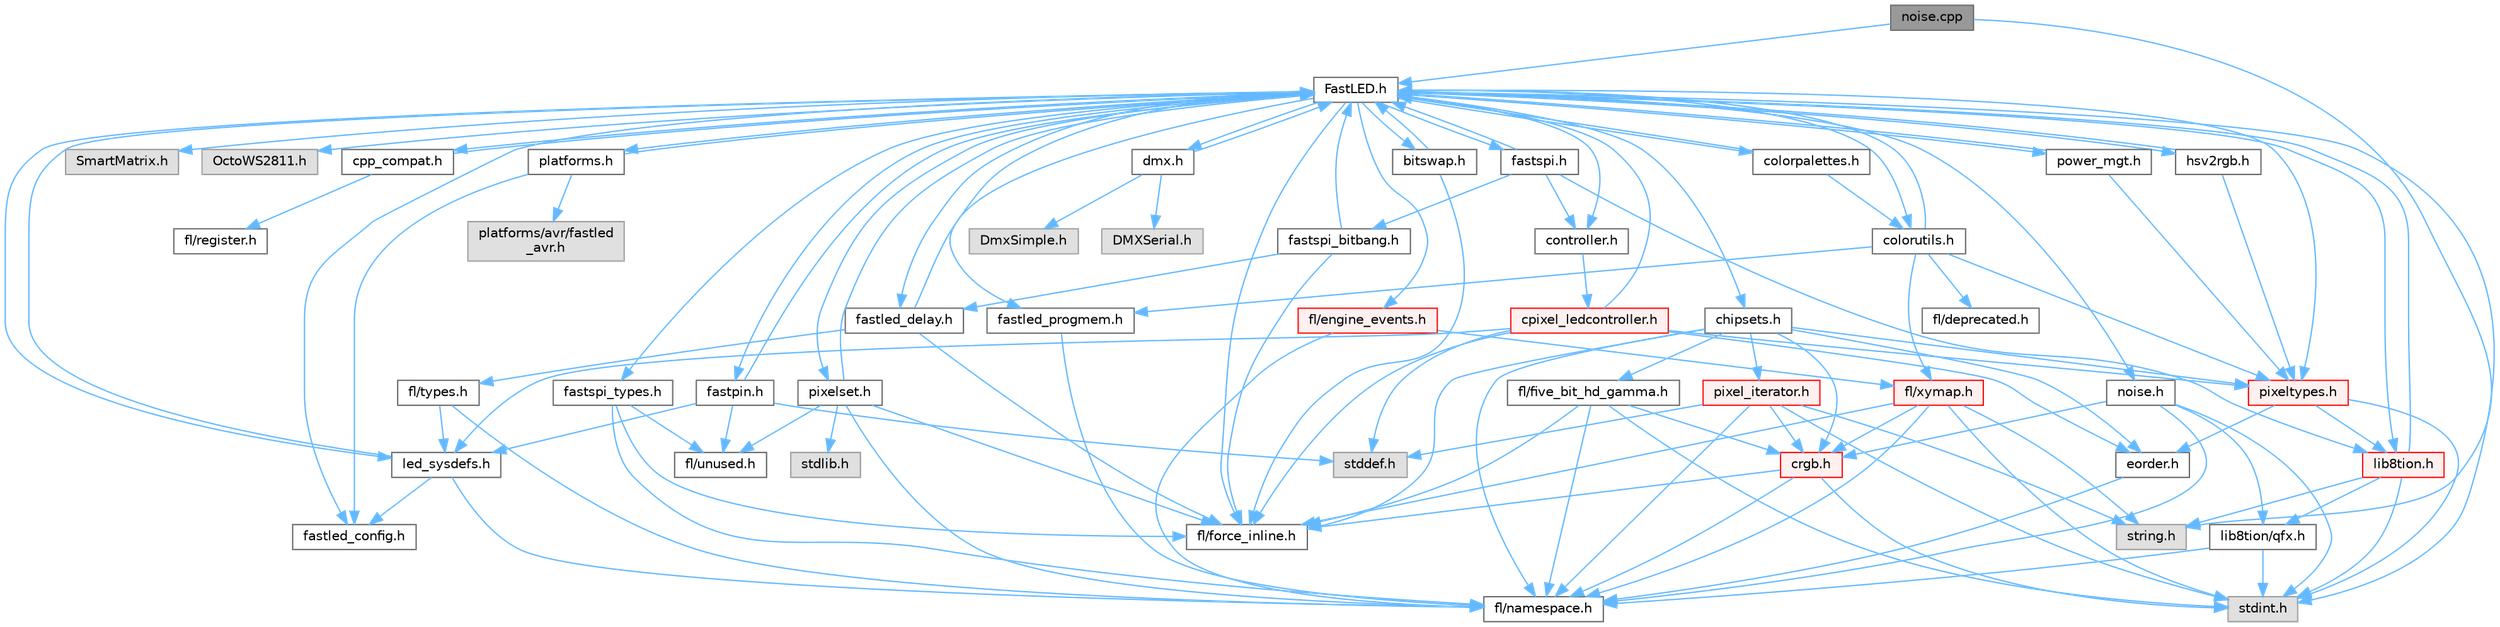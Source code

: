 digraph "noise.cpp"
{
 // INTERACTIVE_SVG=YES
 // LATEX_PDF_SIZE
  bgcolor="transparent";
  edge [fontname=Helvetica,fontsize=10,labelfontname=Helvetica,labelfontsize=10];
  node [fontname=Helvetica,fontsize=10,shape=box,height=0.2,width=0.4];
  Node1 [id="Node000001",label="noise.cpp",height=0.2,width=0.4,color="gray40", fillcolor="grey60", style="filled", fontcolor="black",tooltip="Functions to generate and fill arrays with noise."];
  Node1 -> Node2 [id="edge1_Node000001_Node000002",color="steelblue1",style="solid",tooltip=" "];
  Node2 [id="Node000002",label="string.h",height=0.2,width=0.4,color="grey60", fillcolor="#E0E0E0", style="filled",tooltip=" "];
  Node1 -> Node3 [id="edge2_Node000001_Node000003",color="steelblue1",style="solid",tooltip=" "];
  Node3 [id="Node000003",label="FastLED.h",height=0.2,width=0.4,color="grey40", fillcolor="white", style="filled",URL="$db/d97/_fast_l_e_d_8h.html",tooltip="central include file for FastLED, defines the CFastLED class/object"];
  Node3 -> Node4 [id="edge3_Node000003_Node000004",color="steelblue1",style="solid",tooltip=" "];
  Node4 [id="Node000004",label="stdint.h",height=0.2,width=0.4,color="grey60", fillcolor="#E0E0E0", style="filled",tooltip=" "];
  Node3 -> Node5 [id="edge4_Node000003_Node000005",color="steelblue1",style="solid",tooltip=" "];
  Node5 [id="Node000005",label="SmartMatrix.h",height=0.2,width=0.4,color="grey60", fillcolor="#E0E0E0", style="filled",tooltip=" "];
  Node3 -> Node6 [id="edge5_Node000003_Node000006",color="steelblue1",style="solid",tooltip=" "];
  Node6 [id="Node000006",label="OctoWS2811.h",height=0.2,width=0.4,color="grey60", fillcolor="#E0E0E0", style="filled",tooltip=" "];
  Node3 -> Node7 [id="edge6_Node000003_Node000007",color="steelblue1",style="solid",tooltip=" "];
  Node7 [id="Node000007",label="fl/force_inline.h",height=0.2,width=0.4,color="grey40", fillcolor="white", style="filled",URL="$d8/d2d/fl_2force__inline_8h.html",tooltip=" "];
  Node3 -> Node8 [id="edge7_Node000003_Node000008",color="steelblue1",style="solid",tooltip=" "];
  Node8 [id="Node000008",label="cpp_compat.h",height=0.2,width=0.4,color="grey40", fillcolor="white", style="filled",URL="$d9/d13/cpp__compat_8h.html",tooltip="Compatibility functions based on C++ version."];
  Node8 -> Node3 [id="edge8_Node000008_Node000003",color="steelblue1",style="solid",tooltip=" "];
  Node8 -> Node9 [id="edge9_Node000008_Node000009",color="steelblue1",style="solid",tooltip=" "];
  Node9 [id="Node000009",label="fl/register.h",height=0.2,width=0.4,color="grey40", fillcolor="white", style="filled",URL="$d8/dc1/fl_2register_8h.html",tooltip=" "];
  Node3 -> Node10 [id="edge10_Node000003_Node000010",color="steelblue1",style="solid",tooltip=" "];
  Node10 [id="Node000010",label="fastled_config.h",height=0.2,width=0.4,color="grey40", fillcolor="white", style="filled",URL="$d5/d11/fastled__config_8h.html",tooltip="Contains definitions that can be used to configure FastLED at compile time."];
  Node3 -> Node11 [id="edge11_Node000003_Node000011",color="steelblue1",style="solid",tooltip=" "];
  Node11 [id="Node000011",label="led_sysdefs.h",height=0.2,width=0.4,color="grey40", fillcolor="white", style="filled",URL="$d9/d3e/led__sysdefs_8h.html",tooltip="Determines which platform system definitions to include."];
  Node11 -> Node3 [id="edge12_Node000011_Node000003",color="steelblue1",style="solid",tooltip=" "];
  Node11 -> Node10 [id="edge13_Node000011_Node000010",color="steelblue1",style="solid",tooltip=" "];
  Node11 -> Node12 [id="edge14_Node000011_Node000012",color="steelblue1",style="solid",tooltip=" "];
  Node12 [id="Node000012",label="fl/namespace.h",height=0.2,width=0.4,color="grey40", fillcolor="white", style="filled",URL="$df/d2a/namespace_8h.html",tooltip="Implements the FastLED namespace macros."];
  Node3 -> Node13 [id="edge15_Node000003_Node000013",color="steelblue1",style="solid",tooltip=" "];
  Node13 [id="Node000013",label="fastled_delay.h",height=0.2,width=0.4,color="grey40", fillcolor="white", style="filled",URL="$d0/da8/fastled__delay_8h.html",tooltip="Utility functions and classes for managing delay cycles."];
  Node13 -> Node3 [id="edge16_Node000013_Node000003",color="steelblue1",style="solid",tooltip=" "];
  Node13 -> Node14 [id="edge17_Node000013_Node000014",color="steelblue1",style="solid",tooltip=" "];
  Node14 [id="Node000014",label="fl/types.h",height=0.2,width=0.4,color="grey40", fillcolor="white", style="filled",URL="$d7/da1/fl_2types_8h.html",tooltip=" "];
  Node14 -> Node11 [id="edge18_Node000014_Node000011",color="steelblue1",style="solid",tooltip=" "];
  Node14 -> Node12 [id="edge19_Node000014_Node000012",color="steelblue1",style="solid",tooltip=" "];
  Node13 -> Node7 [id="edge20_Node000013_Node000007",color="steelblue1",style="solid",tooltip=" "];
  Node3 -> Node15 [id="edge21_Node000003_Node000015",color="steelblue1",style="solid",tooltip=" "];
  Node15 [id="Node000015",label="bitswap.h",height=0.2,width=0.4,color="grey40", fillcolor="white", style="filled",URL="$de/ded/bitswap_8h.html",tooltip="Functions for doing a rotation of bits/bytes used by parallel output."];
  Node15 -> Node3 [id="edge22_Node000015_Node000003",color="steelblue1",style="solid",tooltip=" "];
  Node15 -> Node7 [id="edge23_Node000015_Node000007",color="steelblue1",style="solid",tooltip=" "];
  Node3 -> Node16 [id="edge24_Node000003_Node000016",color="steelblue1",style="solid",tooltip=" "];
  Node16 [id="Node000016",label="controller.h",height=0.2,width=0.4,color="grey40", fillcolor="white", style="filled",URL="$d2/dd9/controller_8h.html",tooltip="deprecated: base definitions used by led controllers for writing out led data"];
  Node16 -> Node17 [id="edge25_Node000016_Node000017",color="steelblue1",style="solid",tooltip=" "];
  Node17 [id="Node000017",label="cpixel_ledcontroller.h",height=0.2,width=0.4,color="red", fillcolor="#FFF0F0", style="filled",URL="$d9/d57/cpixel__ledcontroller_8h.html",tooltip="defines the templated version of the CLEDController class"];
  Node17 -> Node18 [id="edge26_Node000017_Node000018",color="steelblue1",style="solid",tooltip=" "];
  Node18 [id="Node000018",label="stddef.h",height=0.2,width=0.4,color="grey60", fillcolor="#E0E0E0", style="filled",tooltip=" "];
  Node17 -> Node3 [id="edge27_Node000017_Node000003",color="steelblue1",style="solid",tooltip=" "];
  Node17 -> Node11 [id="edge28_Node000017_Node000011",color="steelblue1",style="solid",tooltip=" "];
  Node17 -> Node19 [id="edge29_Node000017_Node000019",color="steelblue1",style="solid",tooltip=" "];
  Node19 [id="Node000019",label="pixeltypes.h",height=0.2,width=0.4,color="red", fillcolor="#FFF0F0", style="filled",URL="$d2/dba/pixeltypes_8h.html",tooltip="Includes defintions for RGB and HSV pixels."];
  Node19 -> Node4 [id="edge30_Node000019_Node000004",color="steelblue1",style="solid",tooltip=" "];
  Node19 -> Node20 [id="edge31_Node000019_Node000020",color="steelblue1",style="solid",tooltip=" "];
  Node20 [id="Node000020",label="lib8tion.h",height=0.2,width=0.4,color="red", fillcolor="#FFF0F0", style="filled",URL="$df/da5/lib8tion_8h.html",tooltip="Fast, efficient 8-bit math functions specifically designed for high-performance LED programming."];
  Node20 -> Node3 [id="edge32_Node000020_Node000003",color="steelblue1",style="solid",tooltip=" "];
  Node20 -> Node4 [id="edge33_Node000020_Node000004",color="steelblue1",style="solid",tooltip=" "];
  Node20 -> Node23 [id="edge34_Node000020_Node000023",color="steelblue1",style="solid",tooltip=" "];
  Node23 [id="Node000023",label="lib8tion/qfx.h",height=0.2,width=0.4,color="grey40", fillcolor="white", style="filled",URL="$d2/d19/qfx_8h.html",tooltip=" "];
  Node23 -> Node4 [id="edge35_Node000023_Node000004",color="steelblue1",style="solid",tooltip=" "];
  Node23 -> Node12 [id="edge36_Node000023_Node000012",color="steelblue1",style="solid",tooltip=" "];
  Node20 -> Node2 [id="edge37_Node000020_Node000002",color="steelblue1",style="solid",tooltip=" "];
  Node19 -> Node33 [id="edge38_Node000019_Node000033",color="steelblue1",style="solid",tooltip=" "];
  Node33 [id="Node000033",label="eorder.h",height=0.2,width=0.4,color="grey40", fillcolor="white", style="filled",URL="$db/d07/eorder_8h.html",tooltip="Defines color channel ordering enumerations."];
  Node33 -> Node12 [id="edge39_Node000033_Node000012",color="steelblue1",style="solid",tooltip=" "];
  Node17 -> Node33 [id="edge40_Node000017_Node000033",color="steelblue1",style="solid",tooltip=" "];
  Node17 -> Node7 [id="edge41_Node000017_Node000007",color="steelblue1",style="solid",tooltip=" "];
  Node3 -> Node63 [id="edge42_Node000003_Node000063",color="steelblue1",style="solid",tooltip=" "];
  Node63 [id="Node000063",label="fastpin.h",height=0.2,width=0.4,color="grey40", fillcolor="white", style="filled",URL="$db/d65/fastpin_8h.html",tooltip="Class base definitions for defining fast pin access."];
  Node63 -> Node3 [id="edge43_Node000063_Node000003",color="steelblue1",style="solid",tooltip=" "];
  Node63 -> Node11 [id="edge44_Node000063_Node000011",color="steelblue1",style="solid",tooltip=" "];
  Node63 -> Node18 [id="edge45_Node000063_Node000018",color="steelblue1",style="solid",tooltip=" "];
  Node63 -> Node48 [id="edge46_Node000063_Node000048",color="steelblue1",style="solid",tooltip=" "];
  Node48 [id="Node000048",label="fl/unused.h",height=0.2,width=0.4,color="grey40", fillcolor="white", style="filled",URL="$d8/d4b/unused_8h.html",tooltip=" "];
  Node3 -> Node64 [id="edge47_Node000003_Node000064",color="steelblue1",style="solid",tooltip=" "];
  Node64 [id="Node000064",label="fastspi_types.h",height=0.2,width=0.4,color="grey40", fillcolor="white", style="filled",URL="$d2/ddb/fastspi__types_8h.html",tooltip="Data types and constants used by SPI interfaces."];
  Node64 -> Node7 [id="edge48_Node000064_Node000007",color="steelblue1",style="solid",tooltip=" "];
  Node64 -> Node12 [id="edge49_Node000064_Node000012",color="steelblue1",style="solid",tooltip=" "];
  Node64 -> Node48 [id="edge50_Node000064_Node000048",color="steelblue1",style="solid",tooltip=" "];
  Node3 -> Node65 [id="edge51_Node000003_Node000065",color="steelblue1",style="solid",tooltip=" "];
  Node65 [id="Node000065",label="dmx.h",height=0.2,width=0.4,color="grey40", fillcolor="white", style="filled",URL="$d3/de1/dmx_8h.html",tooltip="Defines the DMX512-based LED controllers."];
  Node65 -> Node3 [id="edge52_Node000065_Node000003",color="steelblue1",style="solid",tooltip=" "];
  Node65 -> Node66 [id="edge53_Node000065_Node000066",color="steelblue1",style="solid",tooltip=" "];
  Node66 [id="Node000066",label="DmxSimple.h",height=0.2,width=0.4,color="grey60", fillcolor="#E0E0E0", style="filled",tooltip=" "];
  Node65 -> Node67 [id="edge54_Node000065_Node000067",color="steelblue1",style="solid",tooltip=" "];
  Node67 [id="Node000067",label="DMXSerial.h",height=0.2,width=0.4,color="grey60", fillcolor="#E0E0E0", style="filled",tooltip=" "];
  Node3 -> Node68 [id="edge55_Node000003_Node000068",color="steelblue1",style="solid",tooltip=" "];
  Node68 [id="Node000068",label="platforms.h",height=0.2,width=0.4,color="grey40", fillcolor="white", style="filled",URL="$da/dc9/platforms_8h.html",tooltip="Determines which platforms headers to include."];
  Node68 -> Node3 [id="edge56_Node000068_Node000003",color="steelblue1",style="solid",tooltip=" "];
  Node68 -> Node10 [id="edge57_Node000068_Node000010",color="steelblue1",style="solid",tooltip=" "];
  Node68 -> Node69 [id="edge58_Node000068_Node000069",color="steelblue1",style="solid",tooltip=" "];
  Node69 [id="Node000069",label="platforms/avr/fastled\l_avr.h",height=0.2,width=0.4,color="grey60", fillcolor="#E0E0E0", style="filled",tooltip=" "];
  Node3 -> Node70 [id="edge59_Node000003_Node000070",color="steelblue1",style="solid",tooltip=" "];
  Node70 [id="Node000070",label="fastled_progmem.h",height=0.2,width=0.4,color="grey40", fillcolor="white", style="filled",URL="$df/dab/fastled__progmem_8h.html",tooltip="Wrapper definitions to allow seamless use of PROGMEM in environments that have it."];
  Node70 -> Node12 [id="edge60_Node000070_Node000012",color="steelblue1",style="solid",tooltip=" "];
  Node3 -> Node20 [id="edge61_Node000003_Node000020",color="steelblue1",style="solid",tooltip=" "];
  Node3 -> Node19 [id="edge62_Node000003_Node000019",color="steelblue1",style="solid",tooltip=" "];
  Node3 -> Node71 [id="edge63_Node000003_Node000071",color="steelblue1",style="solid",tooltip=" "];
  Node71 [id="Node000071",label="hsv2rgb.h",height=0.2,width=0.4,color="grey40", fillcolor="white", style="filled",URL="$de/d9a/hsv2rgb_8h.html",tooltip="Functions to convert from the HSV colorspace to the RGB colorspace."];
  Node71 -> Node3 [id="edge64_Node000071_Node000003",color="steelblue1",style="solid",tooltip=" "];
  Node71 -> Node19 [id="edge65_Node000071_Node000019",color="steelblue1",style="solid",tooltip=" "];
  Node3 -> Node72 [id="edge66_Node000003_Node000072",color="steelblue1",style="solid",tooltip=" "];
  Node72 [id="Node000072",label="colorutils.h",height=0.2,width=0.4,color="grey40", fillcolor="white", style="filled",URL="$d1/dfb/colorutils_8h.html",tooltip="Utility functions for color fill, palettes, blending, and more."];
  Node72 -> Node3 [id="edge67_Node000072_Node000003",color="steelblue1",style="solid",tooltip=" "];
  Node72 -> Node19 [id="edge68_Node000072_Node000019",color="steelblue1",style="solid",tooltip=" "];
  Node72 -> Node70 [id="edge69_Node000072_Node000070",color="steelblue1",style="solid",tooltip=" "];
  Node72 -> Node51 [id="edge70_Node000072_Node000051",color="steelblue1",style="solid",tooltip=" "];
  Node51 [id="Node000051",label="fl/xymap.h",height=0.2,width=0.4,color="red", fillcolor="#FFF0F0", style="filled",URL="$d6/dc9/fl_2xymap_8h.html",tooltip=" "];
  Node51 -> Node4 [id="edge71_Node000051_Node000004",color="steelblue1",style="solid",tooltip=" "];
  Node51 -> Node2 [id="edge72_Node000051_Node000002",color="steelblue1",style="solid",tooltip=" "];
  Node51 -> Node26 [id="edge73_Node000051_Node000026",color="steelblue1",style="solid",tooltip=" "];
  Node26 [id="Node000026",label="crgb.h",height=0.2,width=0.4,color="red", fillcolor="#FFF0F0", style="filled",URL="$db/dd1/crgb_8h.html",tooltip="Defines the red, green, and blue (RGB) pixel struct."];
  Node26 -> Node4 [id="edge74_Node000026_Node000004",color="steelblue1",style="solid",tooltip=" "];
  Node26 -> Node12 [id="edge75_Node000026_Node000012",color="steelblue1",style="solid",tooltip=" "];
  Node26 -> Node7 [id="edge76_Node000026_Node000007",color="steelblue1",style="solid",tooltip=" "];
  Node51 -> Node7 [id="edge77_Node000051_Node000007",color="steelblue1",style="solid",tooltip=" "];
  Node51 -> Node12 [id="edge78_Node000051_Node000012",color="steelblue1",style="solid",tooltip=" "];
  Node72 -> Node73 [id="edge79_Node000072_Node000073",color="steelblue1",style="solid",tooltip=" "];
  Node73 [id="Node000073",label="fl/deprecated.h",height=0.2,width=0.4,color="grey40", fillcolor="white", style="filled",URL="$d4/dce/deprecated_8h.html",tooltip=" "];
  Node3 -> Node74 [id="edge80_Node000003_Node000074",color="steelblue1",style="solid",tooltip=" "];
  Node74 [id="Node000074",label="pixelset.h",height=0.2,width=0.4,color="grey40", fillcolor="white", style="filled",URL="$d4/d46/pixelset_8h.html",tooltip="Declares classes for managing logical groups of LEDs."];
  Node74 -> Node3 [id="edge81_Node000074_Node000003",color="steelblue1",style="solid",tooltip=" "];
  Node74 -> Node7 [id="edge82_Node000074_Node000007",color="steelblue1",style="solid",tooltip=" "];
  Node74 -> Node48 [id="edge83_Node000074_Node000048",color="steelblue1",style="solid",tooltip=" "];
  Node74 -> Node75 [id="edge84_Node000074_Node000075",color="steelblue1",style="solid",tooltip=" "];
  Node75 [id="Node000075",label="stdlib.h",height=0.2,width=0.4,color="grey60", fillcolor="#E0E0E0", style="filled",tooltip=" "];
  Node74 -> Node12 [id="edge85_Node000074_Node000012",color="steelblue1",style="solid",tooltip=" "];
  Node3 -> Node76 [id="edge86_Node000003_Node000076",color="steelblue1",style="solid",tooltip=" "];
  Node76 [id="Node000076",label="colorpalettes.h",height=0.2,width=0.4,color="grey40", fillcolor="white", style="filled",URL="$dc/dcc/colorpalettes_8h.html",tooltip="Declarations for the predefined color palettes supplied by FastLED."];
  Node76 -> Node3 [id="edge87_Node000076_Node000003",color="steelblue1",style="solid",tooltip=" "];
  Node76 -> Node72 [id="edge88_Node000076_Node000072",color="steelblue1",style="solid",tooltip=" "];
  Node3 -> Node77 [id="edge89_Node000003_Node000077",color="steelblue1",style="solid",tooltip=" "];
  Node77 [id="Node000077",label="noise.h",height=0.2,width=0.4,color="grey40", fillcolor="white", style="filled",URL="$d1/d31/noise_8h.html",tooltip="Functions to generate and fill arrays with noise."];
  Node77 -> Node4 [id="edge90_Node000077_Node000004",color="steelblue1",style="solid",tooltip=" "];
  Node77 -> Node26 [id="edge91_Node000077_Node000026",color="steelblue1",style="solid",tooltip=" "];
  Node77 -> Node12 [id="edge92_Node000077_Node000012",color="steelblue1",style="solid",tooltip=" "];
  Node77 -> Node23 [id="edge93_Node000077_Node000023",color="steelblue1",style="solid",tooltip=" "];
  Node3 -> Node78 [id="edge94_Node000003_Node000078",color="steelblue1",style="solid",tooltip=" "];
  Node78 [id="Node000078",label="power_mgt.h",height=0.2,width=0.4,color="grey40", fillcolor="white", style="filled",URL="$dc/d5b/power__mgt_8h.html",tooltip="Functions to limit the power used by FastLED."];
  Node78 -> Node3 [id="edge95_Node000078_Node000003",color="steelblue1",style="solid",tooltip=" "];
  Node78 -> Node19 [id="edge96_Node000078_Node000019",color="steelblue1",style="solid",tooltip=" "];
  Node3 -> Node79 [id="edge97_Node000003_Node000079",color="steelblue1",style="solid",tooltip=" "];
  Node79 [id="Node000079",label="fastspi.h",height=0.2,width=0.4,color="grey40", fillcolor="white", style="filled",URL="$d6/ddc/fastspi_8h.html",tooltip="Serial peripheral interface (SPI) definitions per platform."];
  Node79 -> Node3 [id="edge98_Node000079_Node000003",color="steelblue1",style="solid",tooltip=" "];
  Node79 -> Node16 [id="edge99_Node000079_Node000016",color="steelblue1",style="solid",tooltip=" "];
  Node79 -> Node20 [id="edge100_Node000079_Node000020",color="steelblue1",style="solid",tooltip=" "];
  Node79 -> Node80 [id="edge101_Node000079_Node000080",color="steelblue1",style="solid",tooltip=" "];
  Node80 [id="Node000080",label="fastspi_bitbang.h",height=0.2,width=0.4,color="grey40", fillcolor="white", style="filled",URL="$d9/d8d/fastspi__bitbang_8h.html",tooltip="Software SPI (aka bit-banging) support."];
  Node80 -> Node3 [id="edge102_Node000080_Node000003",color="steelblue1",style="solid",tooltip=" "];
  Node80 -> Node13 [id="edge103_Node000080_Node000013",color="steelblue1",style="solid",tooltip=" "];
  Node80 -> Node7 [id="edge104_Node000080_Node000007",color="steelblue1",style="solid",tooltip=" "];
  Node3 -> Node81 [id="edge105_Node000003_Node000081",color="steelblue1",style="solid",tooltip=" "];
  Node81 [id="Node000081",label="chipsets.h",height=0.2,width=0.4,color="grey40", fillcolor="white", style="filled",URL="$db/d66/chipsets_8h.html",tooltip="Contains the bulk of the definitions for the various LED chipsets supported."];
  Node81 -> Node19 [id="edge106_Node000081_Node000019",color="steelblue1",style="solid",tooltip=" "];
  Node81 -> Node44 [id="edge107_Node000081_Node000044",color="steelblue1",style="solid",tooltip=" "];
  Node44 [id="Node000044",label="fl/five_bit_hd_gamma.h",height=0.2,width=0.4,color="grey40", fillcolor="white", style="filled",URL="$dc/d44/five__bit__hd__gamma_8h.html",tooltip="Declares functions for five-bit gamma correction."];
  Node44 -> Node4 [id="edge108_Node000044_Node000004",color="steelblue1",style="solid",tooltip=" "];
  Node44 -> Node12 [id="edge109_Node000044_Node000012",color="steelblue1",style="solid",tooltip=" "];
  Node44 -> Node7 [id="edge110_Node000044_Node000007",color="steelblue1",style="solid",tooltip=" "];
  Node44 -> Node26 [id="edge111_Node000044_Node000026",color="steelblue1",style="solid",tooltip=" "];
  Node81 -> Node7 [id="edge112_Node000081_Node000007",color="steelblue1",style="solid",tooltip=" "];
  Node81 -> Node46 [id="edge113_Node000081_Node000046",color="steelblue1",style="solid",tooltip=" "];
  Node46 [id="Node000046",label="pixel_iterator.h",height=0.2,width=0.4,color="red", fillcolor="#FFF0F0", style="filled",URL="$d8/d6c/pixel__iterator_8h.html",tooltip="Non-templated low level pixel data writing class."];
  Node46 -> Node18 [id="edge114_Node000046_Node000018",color="steelblue1",style="solid",tooltip=" "];
  Node46 -> Node4 [id="edge115_Node000046_Node000004",color="steelblue1",style="solid",tooltip=" "];
  Node46 -> Node2 [id="edge116_Node000046_Node000002",color="steelblue1",style="solid",tooltip=" "];
  Node46 -> Node12 [id="edge117_Node000046_Node000012",color="steelblue1",style="solid",tooltip=" "];
  Node46 -> Node26 [id="edge118_Node000046_Node000026",color="steelblue1",style="solid",tooltip=" "];
  Node81 -> Node26 [id="edge119_Node000081_Node000026",color="steelblue1",style="solid",tooltip=" "];
  Node81 -> Node33 [id="edge120_Node000081_Node000033",color="steelblue1",style="solid",tooltip=" "];
  Node81 -> Node12 [id="edge121_Node000081_Node000012",color="steelblue1",style="solid",tooltip=" "];
  Node3 -> Node49 [id="edge122_Node000003_Node000049",color="steelblue1",style="solid",tooltip=" "];
  Node49 [id="Node000049",label="fl/engine_events.h",height=0.2,width=0.4,color="red", fillcolor="#FFF0F0", style="filled",URL="$dc/dd9/fl_2engine__events_8h.html",tooltip=" "];
  Node49 -> Node51 [id="edge123_Node000049_Node000051",color="steelblue1",style="solid",tooltip=" "];
  Node49 -> Node12 [id="edge124_Node000049_Node000012",color="steelblue1",style="solid",tooltip=" "];
}
